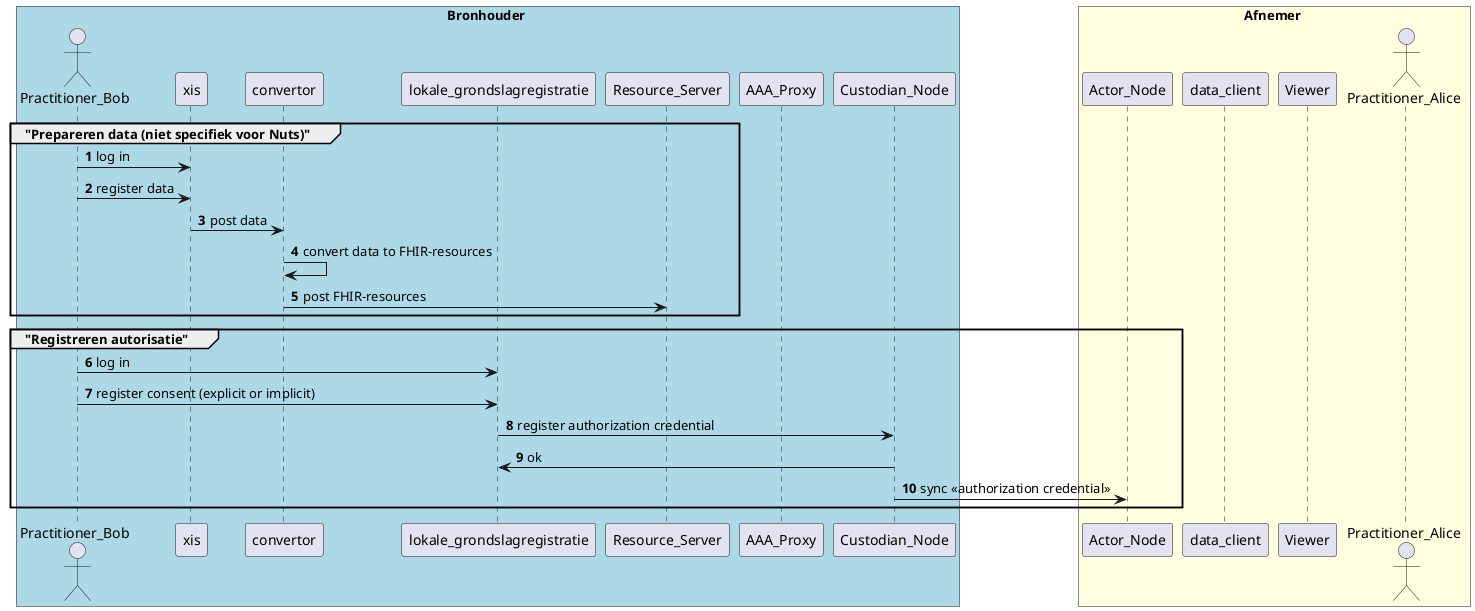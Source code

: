 @startuml
autonumber
box Bronhouder #lightblue
actor Practitioner_Bob
participant xis as epd
participant convertor
participant lokale_grondslagregistratie as lokgrond
participant Resource_Server as RS
participant AAA_Proxy as proxy
participant Custodian_Node
end box

box Afnemer #lightyellow
participant Actor_Node
participant data_client
participant Viewer
actor Practitioner_Alice
end box

group "Prepareren data (niet specifiek voor Nuts)"
  Practitioner_Bob -> epd : log in
  Practitioner_Bob -> epd : register data
  epd -> convertor: post data
  convertor -> convertor: convert data to FHIR-resources
  convertor -> RS : post FHIR-resources
end group

group "Registreren autorisatie"
  Practitioner_Bob -> lokgrond : log in
  Practitioner_Bob -> lokgrond : register consent (explicit or implicit)
  lokgrond -> Custodian_Node : register authorization credential
  Custodian_Node -> lokgrond : ok
  Custodian_Node -> Actor_Node : sync <<authorization credential>>
end group
@enduml
